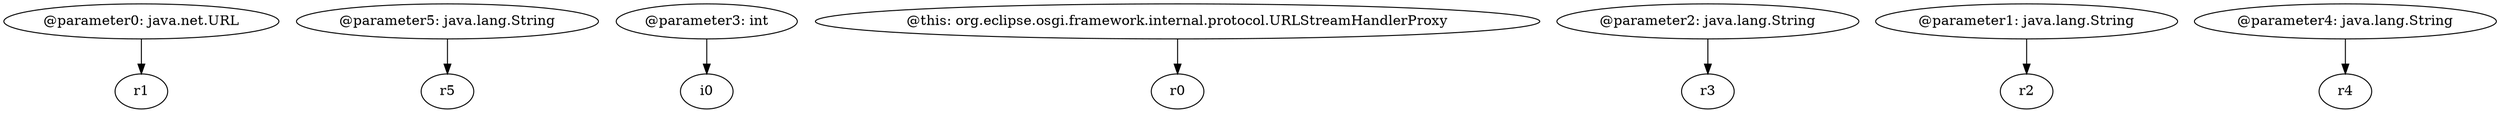digraph g {
0[label="@parameter0: java.net.URL"]
1[label="r1"]
0->1[label=""]
2[label="@parameter5: java.lang.String"]
3[label="r5"]
2->3[label=""]
4[label="@parameter3: int"]
5[label="i0"]
4->5[label=""]
6[label="@this: org.eclipse.osgi.framework.internal.protocol.URLStreamHandlerProxy"]
7[label="r0"]
6->7[label=""]
8[label="@parameter2: java.lang.String"]
9[label="r3"]
8->9[label=""]
10[label="@parameter1: java.lang.String"]
11[label="r2"]
10->11[label=""]
12[label="@parameter4: java.lang.String"]
13[label="r4"]
12->13[label=""]
}